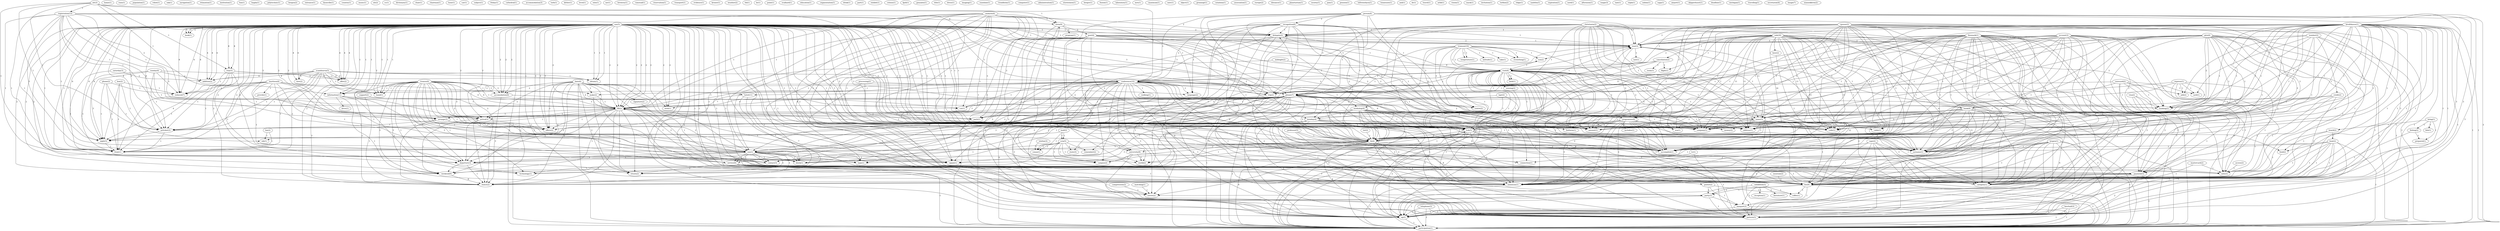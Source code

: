 digraph G {
  att [ label="att(3)" ];
  registration [ label="registration(12)" ];
  conference [ label="conference(33)" ];
  form [ label="form(9)" ];
  stay [ label="stay(5)" ];
  airticket [ label="airticket(3)" ];
  reduced [ label="reduced(7)" ];
  night [ label="night(5)" ];
  front [ label="front(1)" ];
  home [ label="home(1)" ];
  runs [ label="runs(1)" ];
  population [ label="population(1)" ];
  robot [ label="robot(1)" ];
  oak [ label="oak(1)" ];
  express [ label="express(1)" ];
  add [ label="add(2)" ];
  card [ label="card(1)" ];
  please [ label="please(7)" ];
  bank [ label="bank(8)" ];
  banking [ label="banking(2)" ];
  payment [ label="payment(5)" ];
  fee [ label="fee(9)" ];
  note [ label="note(3)" ];
  navigation [ label="navigation(1)" ];
  number [ label="number(2)" ];
  credit [ label="credit(2)" ];
  tour [ label="tour(3)" ];
  amount [ label="amount(1)" ];
  accomplish [ label="accomplish(1)" ];
  participation [ label="participation(1)" ];
  relaxation [ label="relaxation(1)" ];
  eurocard [ label="eurocard(2)" ];
  institution [ label="institution(1)" ];
  analysis [ label="analysis(4)" ];
  fill [ label="fill(1)" ];
  parti [ label="parti(1)" ];
  use [ label="use(2)" ];
  type [ label="type(1)" ];
  language [ label="language(2)" ];
  th [ label="th(4)" ];
  cipant [ label="cipant(1)" ];
  use [ label="use(1)" ];
  cut [ label="cut(1)" ];
  block [ label="block(1)" ];
  university [ label="university(8)" ];
  world [ label="world(2)" ];
  campus [ label="campus(2)" ];
  covers [ label="covers(2)" ];
  fill [ label="fill(2)" ];
  person [ label="person(4)" ];
  recognition [ label="recognition(6)" ];
  trip [ label="trip(2)" ];
  tick [ label="tick(3)" ];
  minimum [ label="minimum(1)" ];
  category [ label="category(1)" ];
  og [ label="og(2)" ];
  pattern [ label="pattern(5)" ];
  fun [ label="fun(1)" ];
  delegate [ label="delegate(2)" ];
  monday [ label="monday(4)" ];
  hogda [ label="hogda(1)" ];
  scandinavia [ label="scandinavia(1)" ];
  fare [ label="fare(2)" ];
  obtain [ label="obtain(1)" ];
  offer [ label="offer(2)" ];
  hand [ label="hand(1)" ];
  addition [ label="addition(2)" ];
  christiania [ label="christiania(2)" ];
  name [ label="name(3)" ];
  code [ label="code(1)" ];
  company [ label="company(1)" ];
  address [ label="address(1)" ];
  surname [ label="surname(1)" ];
  polytechnic [ label="polytechnic(1)" ];
  bergen [ label="bergen(2)" ];
  entrance [ label="entrance(1)" ];
  knoxville [ label="knoxville(1)" ];
  country [ label="country(1)" ];
  visit [ label="visit(4)" ];
  programme [ label="programme(6)" ];
  sensing [ label="sensing(2)" ];
  fishfarm [ label="fishfarm(1)" ];
  field [ label="field(1)" ];
  music [ label="music(1)" ];
  uit [ label="uit(2)" ];
  bring [ label="bring(1)" ];
  fish [ label="fish(1)" ];
  board [ label="board(2)" ];
  fishing [ label="fishing(2)" ];
  prepared [ label="prepared(1)" ];
  cc [ label="cc(1)" ];
  dictionary [ label="dictionary(1)" ];
  chair [ label="chair(1)" ];
  chairman [ label="chairman(1)" ];
  hour [ label="hour(1)" ];
  information [ label="information(11)" ];
  workshop [ label="workshop(4)" ];
  contact [ label="contact(3)" ];
  service [ label="service(6)" ];
  walking [ label="walking(1)" ];
  make [ label="make(2)" ];
  visit [ label="visit(6)" ];
  car [ label="car(1)" ];
  subject [ label="subject(1)" ];
  program [ label="program(1)" ];
  post [ label="post(4)" ];
  friday [ label="friday(1)" ];
  sas [ label="sas(1)" ];
  wish [ label="wish(1)" ];
  book [ label="book(1)" ];
  arrange [ label="arrange(3)" ];
  arrival [ label="arrival(3)" ];
  offers [ label="offers(2)" ];
  departure [ label="departure(3)" ];
  accomodation [ label="accomodation(4)" ];
  weekend [ label="weekend(9)" ];
  choice [ label="choice(2)" ];
  midnight [ label="midnight(2)" ];
  cathedral [ label="cathedral(1)" ];
  accommodation [ label="accommodation(3)" ];
  torb [ label="torb(1)" ];
  sas [ label="sas(1)" ];
  kittler [ label="kittler(1)" ];
  level [ label="level(1)" ];
  oslo [ label="oslo(1)" ];
  mr [ label="mr(1)" ];
  kreditkasse [ label="kreditkasse(1)" ];
  brewery [ label="brewery(1)" ];
  ramstad [ label="ramstad(1)" ];
  sas [ label="sas(5)" ];
  reservation [ label="reservation(1)" ];
  mail [ label="mail(2)" ];
  scia [ label="scia(3)" ];
  uib [ label="uib(1)" ];
  scia [ label="scia(5)" ];
  conan [ label="conan(1)" ];
  transport [ label="transport(1)" ];
  evidence [ label="evidence(1)" ];
  kroner [ label="kroner(1)" ];
  spouse [ label="spouse(2)" ];
  cable [ label="cable(1)" ];
  sea [ label="sea(1)" ];
  money [ label="money(2)" ];
  state [ label="state(3)" ];
  technology [ label="technology(1)" ];
  remember [ label="remember(2)" ];
  return [ label="return(2)" ];
  weather [ label="weather(2)" ];
  ltd [ label="ltd(1)" ];
  hr [ label="hr(1)" ];
  kreditkasse [ label="kreditkasse(1)" ];
  point [ label="point(1)" ];
  account [ label="account(3)" ];
  lauritsen [ label="lauritsen(4)" ];
  provide [ label="provide(1)" ];
  hotel [ label="hotel(11)" ];
  svalbard [ label="svalbard(1)" ];
  education [ label="education(1)" ];
  segmentation [ label="segmentation(1)" ];
  giro [ label="giro(4)" ];
  drink [ label="drink(1)" ];
  part [ label="part(1)" ];
  scandinavia [ label="scandinavia(5)" ];
  box [ label="box(2)" ];
  exhibit [ label="exhibit(1)" ];
  celsius [ label="celsius(1)" ];
  sunday [ label="sunday(4)" ];
  kjell [ label="kjell(1)" ];
  gonzalez [ label="gonzalez(1)" ];
  iapr [ label="iapr(2)" ];
  connection [ label="connection(1)" ];
  nok [ label="nok(20)" ];
  cancellation [ label="cancellation(2)" ];
  flight [ label="flight(1)" ];
  food [ label="food(2)" ];
  beer [ label="beer(2)" ];
  finnmark [ label="finnmark(1)" ];
  poster [ label="poster(2)" ];
  includes [ label="includes(1)" ];
  last [ label="last(1)" ];
  sun [ label="sun(2)" ];
  room [ label="room(1)" ];
  exhibition [ label="exhibition(3)" ];
  reception [ label="reception(1)" ];
  party [ label="party(3)" ];
  banquet [ label="banquet(3)" ];
  literature [ label="literature(1)" ];
  coffee [ label="coffee(1)" ];
  phone [ label="phone(2)" ];
  title [ label="title(1)" ];
  processing [ label="processing(2)" ];
  dress [ label="dress(1)" ];
  drive [ label="drive(1)" ];
  centre [ label="centre(2)" ];
  imaging [ label="imaging(1)" ];
  sunshine [ label="sunshine(1)" ];
  trondheim [ label="trondheim(1)" ];
  visa [ label="visa(2)" ];
  tromso [ label="tromso(2)" ];
  computer [ label="computer(1)" ];
  boat [ label="boat(2)" ];
  fax [ label="fax(2)" ];
  administration [ label="administration(1)" ];
  storsteinen [ label="storsteinen(1)" ];
  berger [ label="berger(1)" ];
  fusion [ label="fusion(1)" ];
  laboratory [ label="laboratory(1)" ];
  mrs [ label="mrs(1)" ];
  tor [ label="tor(2)" ];
  maximum [ label="maximum(1)" ];
  professor [ label="professor(5)" ];
  univ [ label="univ(1)" ];
  object [ label="object(1)" ];
  date [ label="date(6)" ];
  signature [ label="signature(2)" ];
  gronnegt [ label="gronnegt(1)" ];
  tromsoe [ label="tromsoe(1)" ];
  latitude [ label="latitude(1)" ];
  take [ label="take(1)" ];
  everything [ label="everything(1)" ];
  temperature [ label="temperature(1)" ];
  lyngen [ label="lyngen(1)" ];
  finnmark [ label="finnmark(1)" ];
  catalonia [ label="catalonia(1)" ];
  saturday [ label="saturday(3)" ];
  compression [ label="compression(2)" ];
  cape [ label="cape(2)" ];
  association [ label="association(1)" ];
  europe [ label="europe(2)" ];
  museum [ label="museum(2)" ];
  matching [ label="matching(1)" ];
  tromso [ label="tromso(4)" ];
  distance [ label="distance(1)" ];
  planetarium [ label="planetarium(1)" ];
  society [ label="society(1)" ];
  jain [ label="jain(1)" ];
  pension [ label="pension(1)" ];
  luftreisebyra [ label="luftreisebyra(1)" ];
  tennessee [ label="tennessee(1)" ];
  anil [ label="anil(1)" ];
  dr [ label="dr(1)" ];
  travel [ label="travel(1)" ];
  arild [ label="arild(1)" ];
  vision [ label="vision(1)" ];
  mastercard [ label="mastercard(2)" ];
  mack [ label="mack(1)" ];
  tromsoe [ label="tromsoe(10)" ];
  invitation [ label="invitation(1)" ];
  torfinn [ label="torfinn(2)" ];
  ridge [ label="ridge(1)" ];
  sanfeliu [ label="sanfeliu(1)" ];
  expiration [ label="expiration(1)" ];
  nord [ label="nord(1)" ];
  tc [ label="tc(1)" ];
  afternoon [ label="afternoon(1)" ];
  range [ label="range(3)" ];
  taxt [ label="taxt(1)" ];
  ralph [ label="ralph(1)" ];
  nobim [ label="nobim(1)" ];
  support [ label="support(2)" ];
  lyngen [ label="lyngen(1)" ];
  saga [ label="saga(1)" ];
  airport [ label="airport(1)" ];
  access [ label="access(2)" ];
  beerhall [ label="beerhall(3)" ];
  skipperhuset [ label="skipperhuset(1)" ];
  telephone [ label="telephone(3)" ];
  deadline [ label="deadline(1)" ];
  michigan [ label="michigan(1)" ];
  travelling [ label="travelling(1)" ];
  secretariat [ label="secretariat(4)" ];
  image [ label="image(7)" ];
  telefax [ label="telefax(3)" ];
  xiannokktrm [ label="xiannokktrm(2)" ];
  att -> registration [ label="1" ];
  att -> conference [ label="1" ];
  att -> form [ label="1" ];
  att -> stay [ label="1" ];
  att -> airticket [ label="1" ];
  att -> reduced [ label="1" ];
  att -> night [ label="1" ];
  att -> front [ label="1" ];
  express -> add [ label="1" ];
  express -> card [ label="1" ];
  express -> please [ label="1" ];
  express -> bank [ label="1" ];
  express -> banking [ label="1" ];
  express -> payment [ label="1" ];
  express -> fee [ label="1" ];
  express -> note [ label="1" ];
  number -> add [ label="1" ];
  number -> card [ label="1" ];
  number -> credit [ label="1" ];
  number -> tour [ label="1" ];
  number -> amount [ label="1" ];
  number -> banking [ label="1" ];
  number -> accomplish [ label="1" ];
  number -> note [ label="1" ];
  number -> participation [ label="1" ];
  eurocard -> add [ label="1" ];
  eurocard -> card [ label="1" ];
  eurocard -> please [ label="1" ];
  eurocard -> bank [ label="1" ];
  eurocard -> banking [ label="1" ];
  eurocard -> payment [ label="1" ];
  eurocard -> fee [ label="1" ];
  eurocard -> note [ label="1" ];
  analysis -> form [ label="1" ];
  analysis -> fill [ label="1" ];
  analysis -> parti [ label="1" ];
  analysis -> use [ label="1" ];
  analysis -> type [ label="1" ];
  analysis -> language [ label="1" ];
  analysis -> th [ label="3" ];
  analysis -> cipant [ label="1" ];
  analysis -> use [ label="1" ];
  analysis -> cut [ label="1" ];
  analysis -> block [ label="1" ];
  analysis -> university [ label="1" ];
  analysis -> world [ label="1" ];
  analysis -> campus [ label="1" ];
  analysis -> covers [ label="1" ];
  analysis -> fill [ label="1" ];
  person -> recognition [ label="3" ];
  person -> conference [ label="3" ];
  person -> trip [ label="3" ];
  person -> please [ label="3" ];
  person -> tour [ label="3" ];
  person -> amount [ label="3" ];
  person -> tick [ label="3" ];
  person -> th [ label="3" ];
  person -> accomplish [ label="3" ];
  person -> minimum [ label="3" ];
  person -> fee [ label="3" ];
  person -> category [ label="3" ];
  person -> og [ label="3" ];
  person -> participation [ label="3" ];
  person -> pattern [ label="3" ];
  recognition -> conference [ label="2" ];
  recognition -> trip [ label="1" ];
  recognition -> delegate [ label="1" ];
  recognition -> tour [ label="1" ];
  recognition -> amount [ label="1" ];
  recognition -> monday [ label="1" ];
  recognition -> language [ label="1" ];
  recognition -> th [ label="2" ];
  recognition -> accomplish [ label="1" ];
  recognition -> minimum [ label="1" ];
  recognition -> fee [ label="1" ];
  recognition -> covers [ label="1" ];
  recognition -> og [ label="1" ];
  recognition -> participation [ label="1" ];
  scandinavia -> conference [ label="5" ];
  scandinavia -> fare [ label="4" ];
  scandinavia -> obtain [ label="1" ];
  scandinavia -> airticket [ label="1" ];
  scandinavia -> offer [ label="4" ];
  scandinavia -> front [ label="1" ];
  scandinavia -> hand [ label="1" ];
  scandinavia -> addition [ label="4" ];
  christiania -> trip [ label="1" ];
  christiania -> please [ label="1" ];
  christiania -> delegate [ label="1" ];
  christiania -> name [ label="1" ];
  christiania -> tour [ label="1" ];
  christiania -> code [ label="1" ];
  christiania -> amount [ label="1" ];
  christiania -> tick [ label="1" ];
  christiania -> company [ label="1" ];
  christiania -> th [ label="1" ];
  christiania -> address [ label="1" ];
  christiania -> accomplish [ label="1" ];
  christiania -> surname [ label="1" ];
  christiania -> minimum [ label="1" ];
  christiania -> fee [ label="1" ];
  christiania -> category [ label="1" ];
  christiania -> participation [ label="1" ];
  christiania -> pattern [ label="1" ];
  visit -> conference [ label="2" ];
  visit -> trip [ label="1" ];
  visit -> please [ label="1" ];
  visit -> delegate [ label="1" ];
  visit -> name [ label="1" ];
  visit -> programme [ label="2" ];
  visit -> tour [ label="1" ];
  visit -> code [ label="1" ];
  visit -> amount [ label="1" ];
  visit -> tick [ label="1" ];
  visit -> company [ label="1" ];
  visit -> th [ label="1" ];
  visit -> sensing [ label="1" ];
  visit -> address [ label="1" ];
  visit -> fishfarm [ label="1" ];
  visit -> accomplish [ label="1" ];
  visit -> surname [ label="1" ];
  visit -> minimum [ label="1" ];
  visit -> fee [ label="2" ];
  visit -> category [ label="1" ];
  visit -> field [ label="1" ];
  visit -> og [ label="1" ];
  visit -> participation [ label="1" ];
  visit -> pattern [ label="1" ];
  bring -> fish [ label="1" ];
  bring -> board [ label="1" ];
  bring -> fishing [ label="1" ];
  bring -> prepared [ label="1" ];
  registration -> form [ label="6" ];
  registration -> fill [ label="1" ];
  registration -> delegate [ label="2" ];
  registration -> parti [ label="1" ];
  registration -> use [ label="1" ];
  registration -> information [ label="2" ];
  registration -> type [ label="1" ];
  registration -> th [ label="1" ];
  registration -> cipant [ label="1" ];
  registration -> use [ label="1" ];
  registration -> cut [ label="1" ];
  registration -> block [ label="1" ];
  registration -> fee [ label="2" ];
  registration -> fill [ label="1" ];
  conference -> form [ label="1" ];
  conference -> trip [ label="7" ];
  conference -> please [ label="1" ];
  conference -> fill [ label="1" ];
  conference -> parti [ label="1" ];
  conference -> use [ label="2" ];
  conference -> programme [ label="1" ];
  conference -> tour [ label="6" ];
  conference -> amount [ label="6" ];
  conference -> workshop [ label="1" ];
  conference -> information [ label="2" ];
  conference -> monday [ label="1" ];
  conference -> type [ label="1" ];
  conference -> language [ label="3" ];
  conference -> th [ label="4" ];
  conference -> accomplish [ label="6" ];
  conference -> cipant [ label="1" ];
  conference -> use [ label="2" ];
  conference -> cut [ label="1" ];
  conference -> contact [ label="1" ];
  conference -> service [ label="1" ];
  conference -> minimum [ label="6" ];
  conference -> block [ label="1" ];
  conference -> fee [ label="2" ];
  conference -> walking [ label="1" ];
  conference -> make [ label="1" ];
  conference -> visit [ label="1" ];
  conference -> university [ label="1" ];
  conference -> world [ label="1" ];
  conference -> campus [ label="2" ];
  conference -> covers [ label="3" ];
  conference -> og [ label="1" ];
  conference -> fill [ label="1" ];
  conference -> participation [ label="6" ];
  conference -> pattern [ label="1" ];
  form -> program [ label="2" ];
  form -> delegate [ label="2" ];
  form -> post [ label="2" ];
  form -> parti [ label="2" ];
  form -> cipant [ label="2" ];
  sas -> stay [ label="8" ];
  sas -> fare [ label="4" ];
  sas -> trip [ label="1" ];
  sas -> please [ label="3" ];
  sas -> wish [ label="2" ];
  sas -> fill [ label="2" ];
  sas -> delegate [ label="1" ];
  sas -> book [ label="2" ];
  sas -> obtain [ label="1" ];
  sas -> arrange [ label="2" ];
  sas -> name [ label="1" ];
  sas -> airticket [ label="4" ];
  sas -> offer [ label="4" ];
  sas -> tour [ label="1" ];
  sas -> code [ label="1" ];
  sas -> amount [ label="1" ];
  sas -> reduced [ label="6" ];
  sas -> information [ label="1" ];
  sas -> night [ label="6" ];
  sas -> tick [ label="1" ];
  sas -> company [ label="1" ];
  sas -> th [ label="2" ];
  sas -> address [ label="1" ];
  sas -> arrival [ label="2" ];
  sas -> accomplish [ label="1" ];
  sas -> offers [ label="3" ];
  sas -> front [ label="1" ];
  sas -> surname [ label="1" ];
  sas -> departure [ label="2" ];
  sas -> minimum [ label="1" ];
  sas -> accomodation [ label="2" ];
  sas -> fee [ label="1" ];
  sas -> hand [ label="1" ];
  sas -> addition [ label="4" ];
  sas -> category [ label="1" ];
  sas -> weekend [ label="2" ];
  sas -> choice [ label="2" ];
  sas -> og [ label="2" ];
  sas -> fill [ label="2" ];
  sas -> participation [ label="1" ];
  sas -> pattern [ label="1" ];
  midnight -> night [ label="1" ];
  midnight -> visit [ label="1" ];
  sas -> stay [ label="8" ];
  sas -> fare [ label="4" ];
  sas -> trip [ label="1" ];
  sas -> please [ label="3" ];
  sas -> wish [ label="2" ];
  sas -> fill [ label="2" ];
  sas -> delegate [ label="1" ];
  sas -> book [ label="2" ];
  sas -> obtain [ label="1" ];
  sas -> arrange [ label="2" ];
  sas -> name [ label="1" ];
  sas -> airticket [ label="4" ];
  sas -> offer [ label="4" ];
  sas -> tour [ label="1" ];
  sas -> code [ label="1" ];
  sas -> amount [ label="1" ];
  sas -> reduced [ label="6" ];
  sas -> information [ label="1" ];
  sas -> night [ label="6" ];
  sas -> tick [ label="1" ];
  sas -> company [ label="1" ];
  sas -> th [ label="2" ];
  sas -> address [ label="1" ];
  sas -> arrival [ label="2" ];
  sas -> accomplish [ label="1" ];
  sas -> offers [ label="3" ];
  sas -> front [ label="1" ];
  sas -> surname [ label="1" ];
  sas -> departure [ label="2" ];
  sas -> minimum [ label="1" ];
  sas -> accomodation [ label="2" ];
  sas -> fee [ label="1" ];
  sas -> hand [ label="1" ];
  sas -> addition [ label="4" ];
  sas -> category [ label="1" ];
  sas -> weekend [ label="2" ];
  sas -> choice [ label="2" ];
  sas -> og [ label="2" ];
  sas -> fill [ label="2" ];
  sas -> participation [ label="1" ];
  sas -> pattern [ label="1" ];
  kreditkasse -> trip [ label="1" ];
  kreditkasse -> please [ label="1" ];
  kreditkasse -> delegate [ label="1" ];
  kreditkasse -> name [ label="1" ];
  kreditkasse -> tour [ label="1" ];
  kreditkasse -> code [ label="1" ];
  kreditkasse -> amount [ label="1" ];
  kreditkasse -> tick [ label="1" ];
  kreditkasse -> company [ label="1" ];
  kreditkasse -> th [ label="1" ];
  kreditkasse -> address [ label="1" ];
  kreditkasse -> accomplish [ label="1" ];
  kreditkasse -> surname [ label="1" ];
  kreditkasse -> minimum [ label="1" ];
  kreditkasse -> fee [ label="1" ];
  kreditkasse -> category [ label="1" ];
  kreditkasse -> participation [ label="1" ];
  kreditkasse -> pattern [ label="1" ];
  stay -> obtain [ label="1" ];
  stay -> airticket [ label="1" ];
  stay -> offer [ label="2" ];
  stay -> reduced [ label="1" ];
  stay -> night [ label="4" ];
  stay -> offers [ label="1" ];
  stay -> front [ label="1" ];
  sas -> trip [ label="1" ];
  sas -> please [ label="3" ];
  sas -> wish [ label="2" ];
  sas -> fill [ label="2" ];
  sas -> delegate [ label="1" ];
  sas -> book [ label="2" ];
  sas -> obtain [ label="1" ];
  sas -> arrange [ label="2" ];
  sas -> name [ label="1" ];
  sas -> airticket [ label="4" ];
  sas -> offer [ label="4" ];
  sas -> tour [ label="1" ];
  sas -> code [ label="1" ];
  sas -> amount [ label="1" ];
  sas -> reduced [ label="6" ];
  sas -> information [ label="1" ];
  sas -> night [ label="6" ];
  sas -> tick [ label="1" ];
  sas -> company [ label="1" ];
  sas -> th [ label="2" ];
  sas -> address [ label="1" ];
  sas -> arrival [ label="2" ];
  sas -> accomplish [ label="1" ];
  sas -> offers [ label="3" ];
  sas -> front [ label="1" ];
  sas -> surname [ label="1" ];
  sas -> departure [ label="2" ];
  sas -> minimum [ label="1" ];
  sas -> accomodation [ label="2" ];
  sas -> fee [ label="1" ];
  sas -> hand [ label="1" ];
  sas -> addition [ label="4" ];
  sas -> category [ label="1" ];
  sas -> weekend [ label="2" ];
  sas -> choice [ label="2" ];
  sas -> og [ label="2" ];
  sas -> fill [ label="2" ];
  sas -> participation [ label="1" ];
  sas -> pattern [ label="1" ];
  trip -> tour [ label="1" ];
  trip -> amount [ label="1" ];
  trip -> accomplish [ label="1" ];
  trip -> minimum [ label="1" ];
  trip -> participation [ label="1" ];
  mail -> scia [ label="1" ];
  mail -> uib [ label="1" ];
  mail -> scia [ label="1" ];
  mail -> conan [ label="1" ];
  spouse -> please [ label="3" ];
  spouse -> delegate [ label="3" ];
  spouse -> name [ label="3" ];
  spouse -> programme [ label="3" ];
  spouse -> tour [ label="3" ];
  spouse -> code [ label="3" ];
  spouse -> amount [ label="3" ];
  spouse -> tick [ label="3" ];
  spouse -> cable [ label="1" ];
  spouse -> company [ label="3" ];
  spouse -> th [ label="3" ];
  spouse -> address [ label="3" ];
  spouse -> fishfarm [ label="1" ];
  spouse -> accomplish [ label="3" ];
  spouse -> sea [ label="1" ];
  spouse -> surname [ label="3" ];
  spouse -> minimum [ label="4" ];
  spouse -> fee [ label="4" ];
  spouse -> category [ label="3" ];
  spouse -> visit [ label="1" ];
  spouse -> og [ label="3" ];
  spouse -> participation [ label="3" ];
  spouse -> pattern [ label="3" ];
  please -> wish [ label="1" ];
  please -> fill [ label="4" ];
  please -> delegate [ label="2" ];
  please -> parti [ label="1" ];
  please -> arrange [ label="3" ];
  please -> bank [ label="4" ];
  please -> use [ label="1" ];
  please -> name [ label="2" ];
  please -> airticket [ label="1" ];
  please -> tour [ label="2" ];
  please -> amount [ label="2" ];
  please -> tick [ label="4" ];
  please -> money [ label="2" ];
  please -> type [ label="1" ];
  please -> th [ label="3" ];
  please -> banking [ label="4" ];
  please -> arrival [ label="1" ];
  please -> accomplish [ label="2" ];
  please -> cipant [ label="1" ];
  please -> offers [ label="1" ];
  please -> use [ label="1" ];
  please -> cut [ label="1" ];
  please -> contact [ label="2" ];
  please -> departure [ label="3" ];
  please -> minimum [ label="2" ];
  please -> state [ label="2" ];
  please -> block [ label="1" ];
  please -> fee [ label="6" ];
  please -> technology [ label="1" ];
  please -> category [ label="2" ];
  please -> remember [ label="2" ];
  please -> weekend [ label="1" ];
  please -> choice [ label="1" ];
  please -> og [ label="2" ];
  please -> fill [ label="4" ];
  please -> participation [ label="2" ];
  please -> return [ label="2" ];
  please -> pattern [ label="2" ];
  fill -> parti [ label="1" ];
  fill -> arrange [ label="2" ];
  fill -> airticket [ label="1" ];
  fill -> tick [ label="1" ];
  fill -> arrival [ label="1" ];
  fill -> cipant [ label="1" ];
  fill -> offers [ label="1" ];
  fill -> departure [ label="2" ];
  fill -> weekend [ label="1" ];
  fill -> choice [ label="1" ];
  fill -> return [ label="1" ];
  credit -> bank [ label="1" ];
  credit -> banking [ label="1" ];
  credit -> payment [ label="1" ];
  credit -> fee [ label="1" ];
  credit -> note [ label="1" ];
  kreditkasse -> delegate [ label="1" ];
  kreditkasse -> name [ label="1" ];
  kreditkasse -> tour [ label="1" ];
  kreditkasse -> code [ label="1" ];
  kreditkasse -> amount [ label="1" ];
  kreditkasse -> tick [ label="1" ];
  kreditkasse -> company [ label="1" ];
  kreditkasse -> th [ label="1" ];
  kreditkasse -> address [ label="1" ];
  kreditkasse -> accomplish [ label="1" ];
  kreditkasse -> surname [ label="1" ];
  kreditkasse -> minimum [ label="1" ];
  kreditkasse -> fee [ label="1" ];
  kreditkasse -> category [ label="1" ];
  kreditkasse -> participation [ label="1" ];
  kreditkasse -> pattern [ label="1" ];
  delegate -> tour [ label="1" ];
  delegate -> amount [ label="1" ];
  delegate -> accomplish [ label="1" ];
  delegate -> minimum [ label="1" ];
  delegate -> participation [ label="1" ];
  account -> name [ label="1" ];
  account -> tour [ label="1" ];
  account -> code [ label="1" ];
  account -> amount [ label="1" ];
  account -> tick [ label="1" ];
  account -> company [ label="1" ];
  account -> th [ label="1" ];
  account -> address [ label="1" ];
  account -> banking [ label="1" ];
  account -> accomplish [ label="1" ];
  account -> surname [ label="1" ];
  account -> payment [ label="1" ];
  account -> minimum [ label="1" ];
  account -> fee [ label="2" ];
  account -> category [ label="1" ];
  account -> note [ label="1" ];
  account -> og [ label="2" ];
  account -> participation [ label="1" ];
  account -> pattern [ label="1" ];
  lauritsen -> provide [ label="1" ];
  lauritsen -> use [ label="1" ];
  lauritsen -> airticket [ label="1" ];
  lauritsen -> reduced [ label="1" ];
  lauritsen -> night [ label="1" ];
  lauritsen -> use [ label="1" ];
  lauritsen -> contact [ label="1" ];
  lauritsen -> front [ label="1" ];
  lauritsen -> service [ label="1" ];
  lauritsen -> hotel [ label="1" ];
  lauritsen -> make [ label="1" ];
  post -> name [ label="2" ];
  post -> tour [ label="2" ];
  post -> code [ label="2" ];
  post -> amount [ label="2" ];
  post -> tick [ label="2" ];
  post -> company [ label="2" ];
  post -> th [ label="2" ];
  post -> address [ label="2" ];
  post -> accomplish [ label="2" ];
  post -> surname [ label="2" ];
  post -> minimum [ label="2" ];
  post -> fee [ label="2" ];
  post -> category [ label="2" ];
  post -> visit [ label="1" ];
  post -> og [ label="2" ];
  post -> participation [ label="2" ];
  post -> pattern [ label="2" ];
  giro -> name [ label="1" ];
  giro -> tour [ label="1" ];
  giro -> code [ label="1" ];
  giro -> amount [ label="1" ];
  giro -> tick [ label="1" ];
  giro -> company [ label="1" ];
  giro -> th [ label="1" ];
  giro -> address [ label="1" ];
  giro -> banking [ label="2" ];
  giro -> accomplish [ label="1" ];
  giro -> surname [ label="1" ];
  giro -> payment [ label="2" ];
  giro -> minimum [ label="1" ];
  giro -> fee [ label="3" ];
  giro -> category [ label="1" ];
  giro -> note [ label="2" ];
  giro -> og [ label="2" ];
  giro -> participation [ label="1" ];
  giro -> pattern [ label="1" ];
  scandinavia -> obtain [ label="1" ];
  scandinavia -> airticket [ label="1" ];
  scandinavia -> offer [ label="4" ];
  scandinavia -> front [ label="1" ];
  scandinavia -> hand [ label="1" ];
  scandinavia -> addition [ label="4" ];
  box -> airticket [ label="1" ];
  box -> reduced [ label="1" ];
  box -> night [ label="1" ];
  box -> front [ label="1" ];
  arrange -> airticket [ label="1" ];
  arrange -> tick [ label="1" ];
  arrange -> offers [ label="1" ];
  arrange -> visit [ label="1" ];
  arrange -> choice [ label="1" ];
  sunday -> airticket [ label="1" ];
  sunday -> offer [ label="2" ];
  sunday -> reduced [ label="3" ];
  sunday -> night [ label="3" ];
  sunday -> arrival [ label="1" ];
  sunday -> front [ label="1" ];
  sunday -> addition [ label="2" ];
  bank -> name [ label="3" ];
  bank -> tour [ label="3" ];
  bank -> code [ label="3" ];
  bank -> amount [ label="3" ];
  bank -> tick [ label="3" ];
  bank -> company [ label="3" ];
  bank -> th [ label="3" ];
  bank -> address [ label="3" ];
  bank -> accomplish [ label="3" ];
  bank -> surname [ label="3" ];
  bank -> minimum [ label="3" ];
  bank -> fee [ label="5" ];
  bank -> category [ label="3" ];
  bank -> og [ label="6" ];
  bank -> participation [ label="3" ];
  bank -> pattern [ label="3" ];
  use -> tick [ label="1" ];
  use -> type [ label="1" ];
  use -> cipant [ label="1" ];
  use -> contact [ label="1" ];
  use -> departure [ label="1" ];
  use -> service [ label="2" ];
  use -> block [ label="1" ];
  use -> fill [ label="2" ];
  use -> return [ label="1" ];
  iapr -> workshop [ label="1" ];
  iapr -> monday [ label="1" ];
  iapr -> connection [ label="1" ];
  nok -> name [ label="11" ];
  nok -> programme [ label="2" ];
  nok -> tour [ label="11" ];
  nok -> cancellation [ label="1" ];
  nok -> code [ label="11" ];
  nok -> amount [ label="11" ];
  nok -> flight [ label="1" ];
  nok -> tick [ label="11" ];
  nok -> cable [ label="1" ];
  nok -> company [ label="11" ];
  nok -> th [ label="14" ];
  nok -> address [ label="11" ];
  nok -> banking [ label="2" ];
  nok -> food [ label="1" ];
  nok -> accomplish [ label="11" ];
  nok -> sea [ label="1" ];
  nok -> beer [ label="1" ];
  nok -> surname [ label="11" ];
  nok -> payment [ label="2" ];
  nok -> minimum [ label="12" ];
  nok -> fee [ label="16" ];
  nok -> category [ label="11" ];
  nok -> visit [ label="2" ];
  nok -> note [ label="2" ];
  nok -> og [ label="12" ];
  nok -> participation [ label="11" ];
  nok -> pattern [ label="11" ];
  name -> tour [ label="1" ];
  name -> code [ label="1" ];
  name -> amount [ label="1" ];
  name -> tick [ label="1" ];
  name -> money [ label="2" ];
  name -> company [ label="1" ];
  name -> th [ label="1" ];
  name -> address [ label="1" ];
  name -> accomplish [ label="1" ];
  name -> surname [ label="1" ];
  name -> minimum [ label="1" ];
  name -> fee [ label="1" ];
  name -> category [ label="1" ];
  name -> og [ label="1" ];
  name -> participation [ label="1" ];
  name -> pattern [ label="1" ];
  finnmark -> tour [ label="1" ];
  finnmark -> code [ label="1" ];
  finnmark -> amount [ label="1" ];
  finnmark -> tick [ label="1" ];
  finnmark -> company [ label="1" ];
  finnmark -> th [ label="1" ];
  finnmark -> address [ label="1" ];
  finnmark -> accomplish [ label="1" ];
  finnmark -> surname [ label="1" ];
  finnmark -> minimum [ label="1" ];
  finnmark -> fee [ label="1" ];
  finnmark -> category [ label="1" ];
  finnmark -> og [ label="1" ];
  finnmark -> participation [ label="1" ];
  finnmark -> pattern [ label="1" ];
  airticket -> night [ label="1" ];
  airticket -> front [ label="1" ];
  programme -> tour [ label="3" ];
  programme -> code [ label="3" ];
  programme -> amount [ label="3" ];
  programme -> tick [ label="3" ];
  programme -> cable [ label="1" ];
  programme -> company [ label="3" ];
  programme -> th [ label="3" ];
  programme -> address [ label="3" ];
  programme -> fishfarm [ label="1" ];
  programme -> accomplish [ label="3" ];
  programme -> poster [ label="2" ];
  programme -> sea [ label="1" ];
  programme -> surname [ label="3" ];
  programme -> minimum [ label="3" ];
  programme -> fee [ label="3" ];
  programme -> category [ label="3" ];
  programme -> visit [ label="1" ];
  programme -> includes [ label="2" ];
  programme -> og [ label="3" ];
  programme -> participation [ label="3" ];
  programme -> pattern [ label="3" ];
  tour -> amount [ label="2" ];
  tour -> last [ label="1" ];
  tour -> sun [ label="1" ];
  tour -> participation [ label="2" ];
  cancellation -> flight [ label="1" ];
  cancellation -> room [ label="1" ];
  cancellation -> arrival [ label="1" ];
  cancellation -> hotel [ label="1" ];
  cancellation -> visit [ label="1" ];
  exhibition -> reception [ label="1" ];
  exhibition -> party [ label="1" ];
  exhibition -> banquet [ label="1" ];
  exhibition -> literature [ label="2" ];
  exhibition -> coffee [ label="1" ];
  phone -> reduced [ label="1" ];
  phone -> night [ label="1" ];
  phone -> front [ label="1" ];
  phone -> uib [ label="1" ];
  workshop -> monday [ label="2" ];
  workshop -> tick [ label="1" ];
  workshop -> company [ label="1" ];
  workshop -> th [ label="1" ];
  workshop -> address [ label="1" ];
  workshop -> accomplish [ label="1" ];
  workshop -> contact [ label="1" ];
  workshop -> surname [ label="1" ];
  workshop -> minimum [ label="1" ];
  workshop -> fee [ label="1" ];
  workshop -> category [ label="1" ];
  workshop -> og [ label="1" ];
  workshop -> participation [ label="1" ];
  workshop -> pattern [ label="3" ];
  processing -> language [ label="1" ];
  processing -> th [ label="1" ];
  processing -> covers [ label="1" ];
  reduced -> front [ label="1" ];
  information -> drive [ label="1" ];
  information -> contact [ label="3" ];
  information -> fee [ label="1" ];
  information -> technology [ label="2" ];
  information -> centre [ label="1" ];
  night -> sun [ label="1" ];
  night -> front [ label="1" ];
  monday -> tick [ label="2" ];
  monday -> company [ label="2" ];
  monday -> address [ label="2" ];
  monday -> accomplish [ label="2" ];
  monday -> surname [ label="2" ];
  monday -> minimum [ label="2" ];
  monday -> fee [ label="2" ];
  monday -> category [ label="2" ];
  monday -> party [ label="1" ];
  monday -> og [ label="2" ];
  monday -> participation [ label="2" ];
  monday -> pattern [ label="2" ];
  tick -> th [ label="2" ];
  tick -> accomplish [ label="2" ];
  tick -> minimum [ label="2" ];
  tick -> fee [ label="2" ];
  tick -> category [ label="2" ];
  tick -> og [ label="2" ];
  tick -> participation [ label="2" ];
  tick -> pattern [ label="2" ];
  visa -> banking [ label="1" ];
  visa -> payment [ label="1" ];
  visa -> fee [ label="1" ];
  visa -> note [ label="1" ];
  tromso -> type [ label="1" ];
  tromso -> th [ label="1" ];
  tromso -> arrival [ label="3" ];
  tromso -> cipant [ label="1" ];
  tromso -> offers [ label="3" ];
  tromso -> use [ label="1" ];
  tromso -> cut [ label="1" ];
  tromso -> contact [ label="1" ];
  tromso -> departure [ label="3" ];
  tromso -> block [ label="1" ];
  tromso -> accomodation [ label="3" ];
  tromso -> hand [ label="1" ];
  tromso -> technology [ label="1" ];
  tromso -> weekend [ label="3" ];
  tromso -> choice [ label="3" ];
  tromso -> fill [ label="4" ];
  board -> boat [ label="1" ];
  board -> food [ label="1" ];
  board -> choice [ label="1" ];
  fax -> front [ label="1" ];
  fax -> uib [ label="1" ];
  tor -> th [ label="1" ];
  professor -> th [ label="1" ];
  professor -> connection [ label="1" ];
  professor -> pattern [ label="1" ];
  date -> banking [ label="1" ];
  date -> arrival [ label="2" ];
  date -> offers [ label="2" ];
  date -> use [ label="2" ];
  date -> departure [ label="4" ];
  date -> service [ label="2" ];
  date -> payment [ label="1" ];
  date -> accomodation [ label="2" ];
  date -> fee [ label="1" ];
  date -> signature [ label="1" ];
  date -> make [ label="2" ];
  date -> weekend [ label="2" ];
  date -> choice [ label="2" ];
  date -> note [ label="1" ];
  date -> fill [ label="4" ];
  date -> return [ label="2" ];
  th -> accomplish [ label="8" ];
  th -> cipant [ label="3" ];
  th -> use [ label="3" ];
  th -> minimum [ label="8" ];
  th -> block [ label="3" ];
  th -> fee [ label="9" ];
  th -> visit [ label="1" ];
  th -> university [ label="1" ];
  th -> party [ label="1" ];
  th -> world [ label="1" ];
  th -> campus [ label="1" ];
  th -> og [ label="8" ];
  th -> fill [ label="3" ];
  th -> participation [ label="8" ];
  th -> pattern [ label="9" ];
  fishing -> fee [ label="1" ];
  fishing -> prepared [ label="1" ];
  sensing -> covers [ label="1" ];
  boat -> food [ label="1" ];
  boat -> accomplish [ label="1" ];
  boat -> surname [ label="1" ];
  boat -> minimum [ label="1" ];
  boat -> fee [ label="1" ];
  boat -> category [ label="1" ];
  boat -> choice [ label="1" ];
  boat -> og [ label="1" ];
  boat -> participation [ label="1" ];
  boat -> pattern [ label="1" ];
  tromsoe -> fishfarm [ label="1" ];
  tromsoe -> latitude [ label="1" ];
  tromsoe -> offers [ label="1" ];
  tromsoe -> sea [ label="1" ];
  tromsoe -> sun [ label="1" ];
  tromsoe -> front [ label="2" ];
  tromsoe -> take [ label="1" ];
  tromsoe -> centre [ label="3" ];
  tromsoe -> everything [ label="1" ];
  tromsoe -> visit [ label="1" ];
  tromsoe -> temperature [ label="1" ];
  lyngen -> accomplish [ label="1" ];
  lyngen -> surname [ label="1" ];
  lyngen -> minimum [ label="1" ];
  lyngen -> fee [ label="1" ];
  lyngen -> category [ label="1" ];
  lyngen -> og [ label="1" ];
  lyngen -> participation [ label="1" ];
  lyngen -> pattern [ label="1" ];
  arrival -> offers [ label="1" ];
  arrival -> departure [ label="1" ];
  arrival -> weekend [ label="1" ];
  arrival -> choice [ label="1" ];
  scia -> contact [ label="1" ];
  scia -> state [ label="2" ];
  scia -> technology [ label="1" ];
  scia -> university [ label="1" ];
  scia -> remember [ label="2" ];
  scia -> world [ label="1" ];
  scia -> campus [ label="1" ];
  scia -> conan [ label="1" ];
  finnmark -> accomplish [ label="1" ];
  finnmark -> surname [ label="1" ];
  finnmark -> minimum [ label="1" ];
  finnmark -> fee [ label="1" ];
  finnmark -> category [ label="1" ];
  finnmark -> og [ label="1" ];
  finnmark -> participation [ label="1" ];
  finnmark -> pattern [ label="1" ];
  saturday -> front [ label="1" ];
  saturday -> addition [ label="2" ];
  food -> choice [ label="1" ];
  compression -> covers [ label="1" ];
  poster -> party [ label="1" ];
  poster -> banquet [ label="1" ];
  poster -> coffee [ label="1" ];
  cape -> surname [ label="1" ];
  cape -> minimum [ label="1" ];
  cape -> fee [ label="1" ];
  cape -> category [ label="1" ];
  cape -> og [ label="1" ];
  cape -> participation [ label="1" ];
  cape -> pattern [ label="1" ];
  use -> contact [ label="1" ];
  use -> departure [ label="1" ];
  use -> service [ label="2" ];
  use -> block [ label="1" ];
  use -> fill [ label="2" ];
  use -> return [ label="1" ];
  contact -> technology [ label="1" ];
  beer -> world [ label="1" ];
  sun -> visit [ label="1" ];
  museum -> fee [ label="1" ];
  matching -> covers [ label="1" ];
  tromso -> departure [ label="3" ];
  tromso -> block [ label="1" ];
  tromso -> accomodation [ label="3" ];
  tromso -> hand [ label="1" ];
  tromso -> technology [ label="1" ];
  tromso -> weekend [ label="3" ];
  tromso -> choice [ label="3" ];
  tromso -> fill [ label="4" ];
  departure -> weekend [ label="1" ];
  departure -> choice [ label="1" ];
  departure -> return [ label="2" ];
  service -> payment [ label="2" ];
  service -> minimum [ label="1" ];
  service -> fee [ label="3" ];
  service -> category [ label="1" ];
  service -> note [ label="2" ];
  service -> og [ label="2" ];
  service -> fill [ label="1" ];
  service -> participation [ label="1" ];
  service -> return [ label="1" ];
  service -> pattern [ label="1" ];
  payment -> minimum [ label="2" ];
  payment -> fee [ label="4" ];
  payment -> category [ label="2" ];
  payment -> og [ label="2" ];
  payment -> participation [ label="2" ];
  payment -> pattern [ label="2" ];
  minimum -> participation [ label="1" ];
  mastercard -> fee [ label="1" ];
  mastercard -> note [ label="1" ];
  accomodation -> choice [ label="3" ];
  accomodation -> fill [ label="3" ];
  fee -> party [ label="1" ];
  fee -> banquet [ label="1" ];
  fee -> coffee [ label="1" ];
  fee -> covers [ label="1" ];
  fee -> participation [ label="3" ];
  tromsoe -> centre [ label="3" ];
  tromsoe -> everything [ label="1" ];
  tromsoe -> visit [ label="1" ];
  tromsoe -> temperature [ label="1" ];
  signature -> note [ label="1" ];
  tc -> connection [ label="1" ];
  tc -> pattern [ label="1" ];
  hotel -> weekend [ label="7" ];
  hotel -> choice [ label="7" ];
  hotel -> fill [ label="7" ];
  make -> fill [ label="1" ];
  make -> return [ label="1" ];
  visit -> field [ label="1" ];
  visit -> og [ label="1" ];
  visit -> participation [ label="1" ];
  visit -> pattern [ label="1" ];
  university -> world [ label="2" ];
  university -> connection [ label="1" ];
  university -> campus [ label="2" ];
  university -> pattern [ label="1" ];
  weekend -> choice [ label="8" ];
  support -> choice [ label="1" ];
  support -> fill [ label="1" ];
  party -> banquet [ label="1" ];
  party -> og [ label="1" ];
  party -> participation [ label="1" ];
  party -> pattern [ label="1" ];
  banquet -> og [ label="1" ];
  banquet -> participation [ label="1" ];
  banquet -> pattern [ label="1" ];
  lyngen -> og [ label="1" ];
  lyngen -> participation [ label="1" ];
  lyngen -> pattern [ label="1" ];
  access -> note [ label="1" ];
  scia -> campus [ label="1" ];
  scia -> conan [ label="1" ];
  beerhall -> og [ label="1" ];
  beerhall -> participation [ label="1" ];
  beerhall -> pattern [ label="1" ];
  telephone -> og [ label="1" ];
  telephone -> participation [ label="1" ];
  telephone -> pattern [ label="1" ];
  og -> participation [ label="1" ];
  fill -> return [ label="1" ];
  telefax -> conan [ label="1" ];
}
